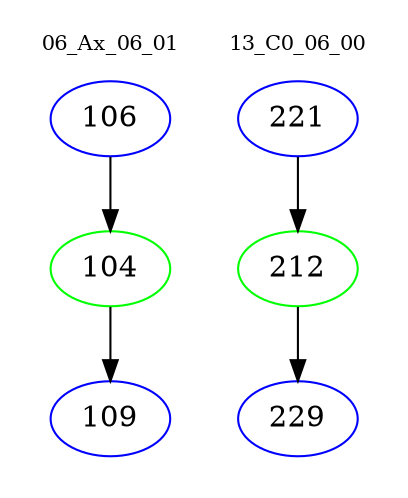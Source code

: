 digraph{
subgraph cluster_0 {
color = white
label = "06_Ax_06_01";
fontsize=10;
T0_106 [label="106", color="blue"]
T0_106 -> T0_104 [color="black"]
T0_104 [label="104", color="green"]
T0_104 -> T0_109 [color="black"]
T0_109 [label="109", color="blue"]
}
subgraph cluster_1 {
color = white
label = "13_C0_06_00";
fontsize=10;
T1_221 [label="221", color="blue"]
T1_221 -> T1_212 [color="black"]
T1_212 [label="212", color="green"]
T1_212 -> T1_229 [color="black"]
T1_229 [label="229", color="blue"]
}
}
